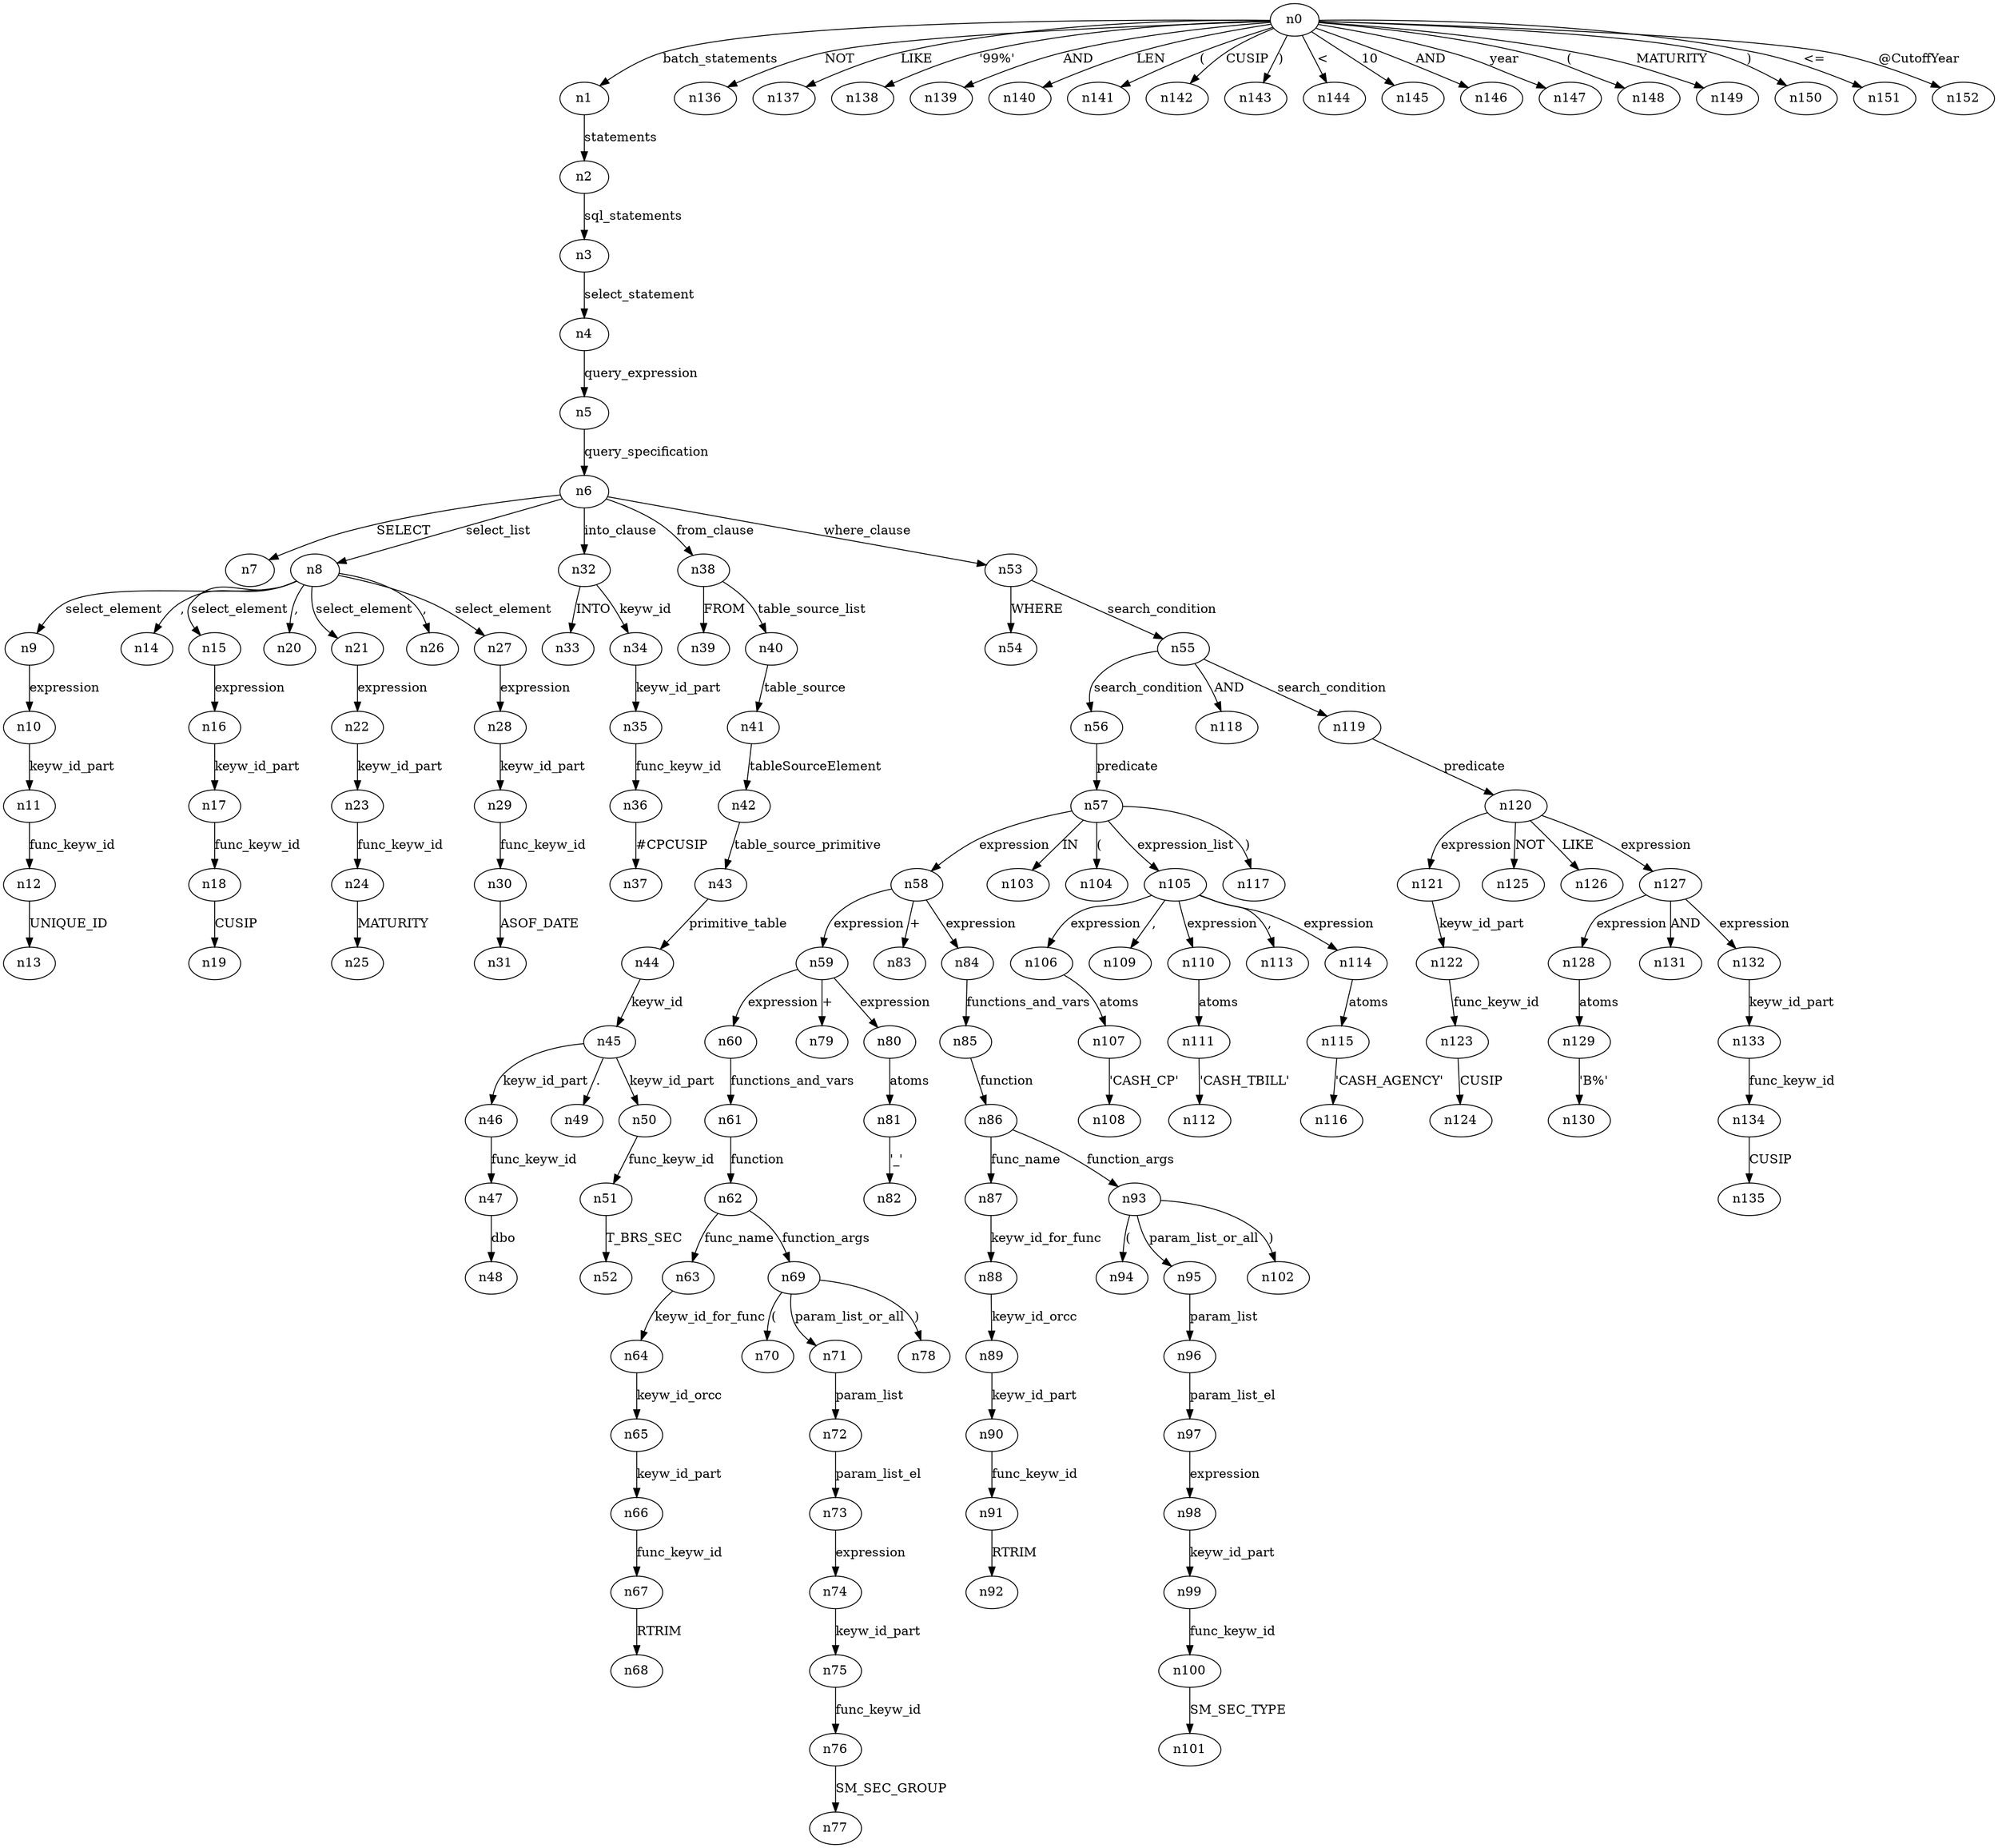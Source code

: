digraph ParseTree {
  n0 -> n1 [label="batch_statements"];
  n1 -> n2 [label="statements"];
  n2 -> n3 [label="sql_statements"];
  n3 -> n4 [label="select_statement"];
  n4 -> n5 [label="query_expression"];
  n5 -> n6 [label="query_specification"];
  n6 -> n7 [label="SELECT"];
  n6 -> n8 [label="select_list"];
  n8 -> n9 [label="select_element"];
  n9 -> n10 [label="expression"];
  n10 -> n11 [label="keyw_id_part"];
  n11 -> n12 [label="func_keyw_id"];
  n12 -> n13 [label="UNIQUE_ID"];
  n8 -> n14 [label=","];
  n8 -> n15 [label="select_element"];
  n15 -> n16 [label="expression"];
  n16 -> n17 [label="keyw_id_part"];
  n17 -> n18 [label="func_keyw_id"];
  n18 -> n19 [label="CUSIP"];
  n8 -> n20 [label=","];
  n8 -> n21 [label="select_element"];
  n21 -> n22 [label="expression"];
  n22 -> n23 [label="keyw_id_part"];
  n23 -> n24 [label="func_keyw_id"];
  n24 -> n25 [label="MATURITY"];
  n8 -> n26 [label=","];
  n8 -> n27 [label="select_element"];
  n27 -> n28 [label="expression"];
  n28 -> n29 [label="keyw_id_part"];
  n29 -> n30 [label="func_keyw_id"];
  n30 -> n31 [label="ASOF_DATE"];
  n6 -> n32 [label="into_clause"];
  n32 -> n33 [label="INTO"];
  n32 -> n34 [label="keyw_id"];
  n34 -> n35 [label="keyw_id_part"];
  n35 -> n36 [label="func_keyw_id"];
  n36 -> n37 [label="#CPCUSIP"];
  n6 -> n38 [label="from_clause"];
  n38 -> n39 [label="FROM"];
  n38 -> n40 [label="table_source_list"];
  n40 -> n41 [label="table_source"];
  n41 -> n42 [label="tableSourceElement"];
  n42 -> n43 [label="table_source_primitive"];
  n43 -> n44 [label="primitive_table"];
  n44 -> n45 [label="keyw_id"];
  n45 -> n46 [label="keyw_id_part"];
  n46 -> n47 [label="func_keyw_id"];
  n47 -> n48 [label="dbo"];
  n45 -> n49 [label="."];
  n45 -> n50 [label="keyw_id_part"];
  n50 -> n51 [label="func_keyw_id"];
  n51 -> n52 [label="T_BRS_SEC"];
  n6 -> n53 [label="where_clause"];
  n53 -> n54 [label="WHERE"];
  n53 -> n55 [label="search_condition"];
  n55 -> n56 [label="search_condition"];
  n56 -> n57 [label="predicate"];
  n57 -> n58 [label="expression"];
  n58 -> n59 [label="expression"];
  n59 -> n60 [label="expression"];
  n60 -> n61 [label="functions_and_vars"];
  n61 -> n62 [label="function"];
  n62 -> n63 [label="func_name"];
  n63 -> n64 [label="keyw_id_for_func"];
  n64 -> n65 [label="keyw_id_orcc"];
  n65 -> n66 [label="keyw_id_part"];
  n66 -> n67 [label="func_keyw_id"];
  n67 -> n68 [label="RTRIM"];
  n62 -> n69 [label="function_args"];
  n69 -> n70 [label="("];
  n69 -> n71 [label="param_list_or_all"];
  n71 -> n72 [label="param_list"];
  n72 -> n73 [label="param_list_el"];
  n73 -> n74 [label="expression"];
  n74 -> n75 [label="keyw_id_part"];
  n75 -> n76 [label="func_keyw_id"];
  n76 -> n77 [label="SM_SEC_GROUP"];
  n69 -> n78 [label=")"];
  n59 -> n79 [label="+"];
  n59 -> n80 [label="expression"];
  n80 -> n81 [label="atoms"];
  n81 -> n82 [label="'_'"];
  n58 -> n83 [label="+"];
  n58 -> n84 [label="expression"];
  n84 -> n85 [label="functions_and_vars"];
  n85 -> n86 [label="function"];
  n86 -> n87 [label="func_name"];
  n87 -> n88 [label="keyw_id_for_func"];
  n88 -> n89 [label="keyw_id_orcc"];
  n89 -> n90 [label="keyw_id_part"];
  n90 -> n91 [label="func_keyw_id"];
  n91 -> n92 [label="RTRIM"];
  n86 -> n93 [label="function_args"];
  n93 -> n94 [label="("];
  n93 -> n95 [label="param_list_or_all"];
  n95 -> n96 [label="param_list"];
  n96 -> n97 [label="param_list_el"];
  n97 -> n98 [label="expression"];
  n98 -> n99 [label="keyw_id_part"];
  n99 -> n100 [label="func_keyw_id"];
  n100 -> n101 [label="SM_SEC_TYPE"];
  n93 -> n102 [label=")"];
  n57 -> n103 [label="IN"];
  n57 -> n104 [label="("];
  n57 -> n105 [label="expression_list"];
  n105 -> n106 [label="expression"];
  n106 -> n107 [label="atoms"];
  n107 -> n108 [label="'CASH_CP'"];
  n105 -> n109 [label=","];
  n105 -> n110 [label="expression"];
  n110 -> n111 [label="atoms"];
  n111 -> n112 [label="'CASH_TBILL'"];
  n105 -> n113 [label=","];
  n105 -> n114 [label="expression"];
  n114 -> n115 [label="atoms"];
  n115 -> n116 [label="'CASH_AGENCY'"];
  n57 -> n117 [label=")"];
  n55 -> n118 [label="AND"];
  n55 -> n119 [label="search_condition"];
  n119 -> n120 [label="predicate"];
  n120 -> n121 [label="expression"];
  n121 -> n122 [label="keyw_id_part"];
  n122 -> n123 [label="func_keyw_id"];
  n123 -> n124 [label="CUSIP"];
  n120 -> n125 [label="NOT"];
  n120 -> n126 [label="LIKE"];
  n120 -> n127 [label="expression"];
  n127 -> n128 [label="expression"];
  n128 -> n129 [label="atoms"];
  n129 -> n130 [label="'B%'"];
  n127 -> n131 [label="AND"];
  n127 -> n132 [label="expression"];
  n132 -> n133 [label="keyw_id_part"];
  n133 -> n134 [label="func_keyw_id"];
  n134 -> n135 [label="CUSIP"];
  n0 -> n136 [label="NOT"];
  n0 -> n137 [label="LIKE"];
  n0 -> n138 [label="'99%'"];
  n0 -> n139 [label="AND"];
  n0 -> n140 [label="LEN"];
  n0 -> n141 [label="("];
  n0 -> n142 [label="CUSIP"];
  n0 -> n143 [label=")"];
  n0 -> n144 [label="<"];
  n0 -> n145 [label="10"];
  n0 -> n146 [label="AND"];
  n0 -> n147 [label="year"];
  n0 -> n148 [label="("];
  n0 -> n149 [label="MATURITY"];
  n0 -> n150 [label=")"];
  n0 -> n151 [label="<="];
  n0 -> n152 [label="@CutoffYear"];
}
